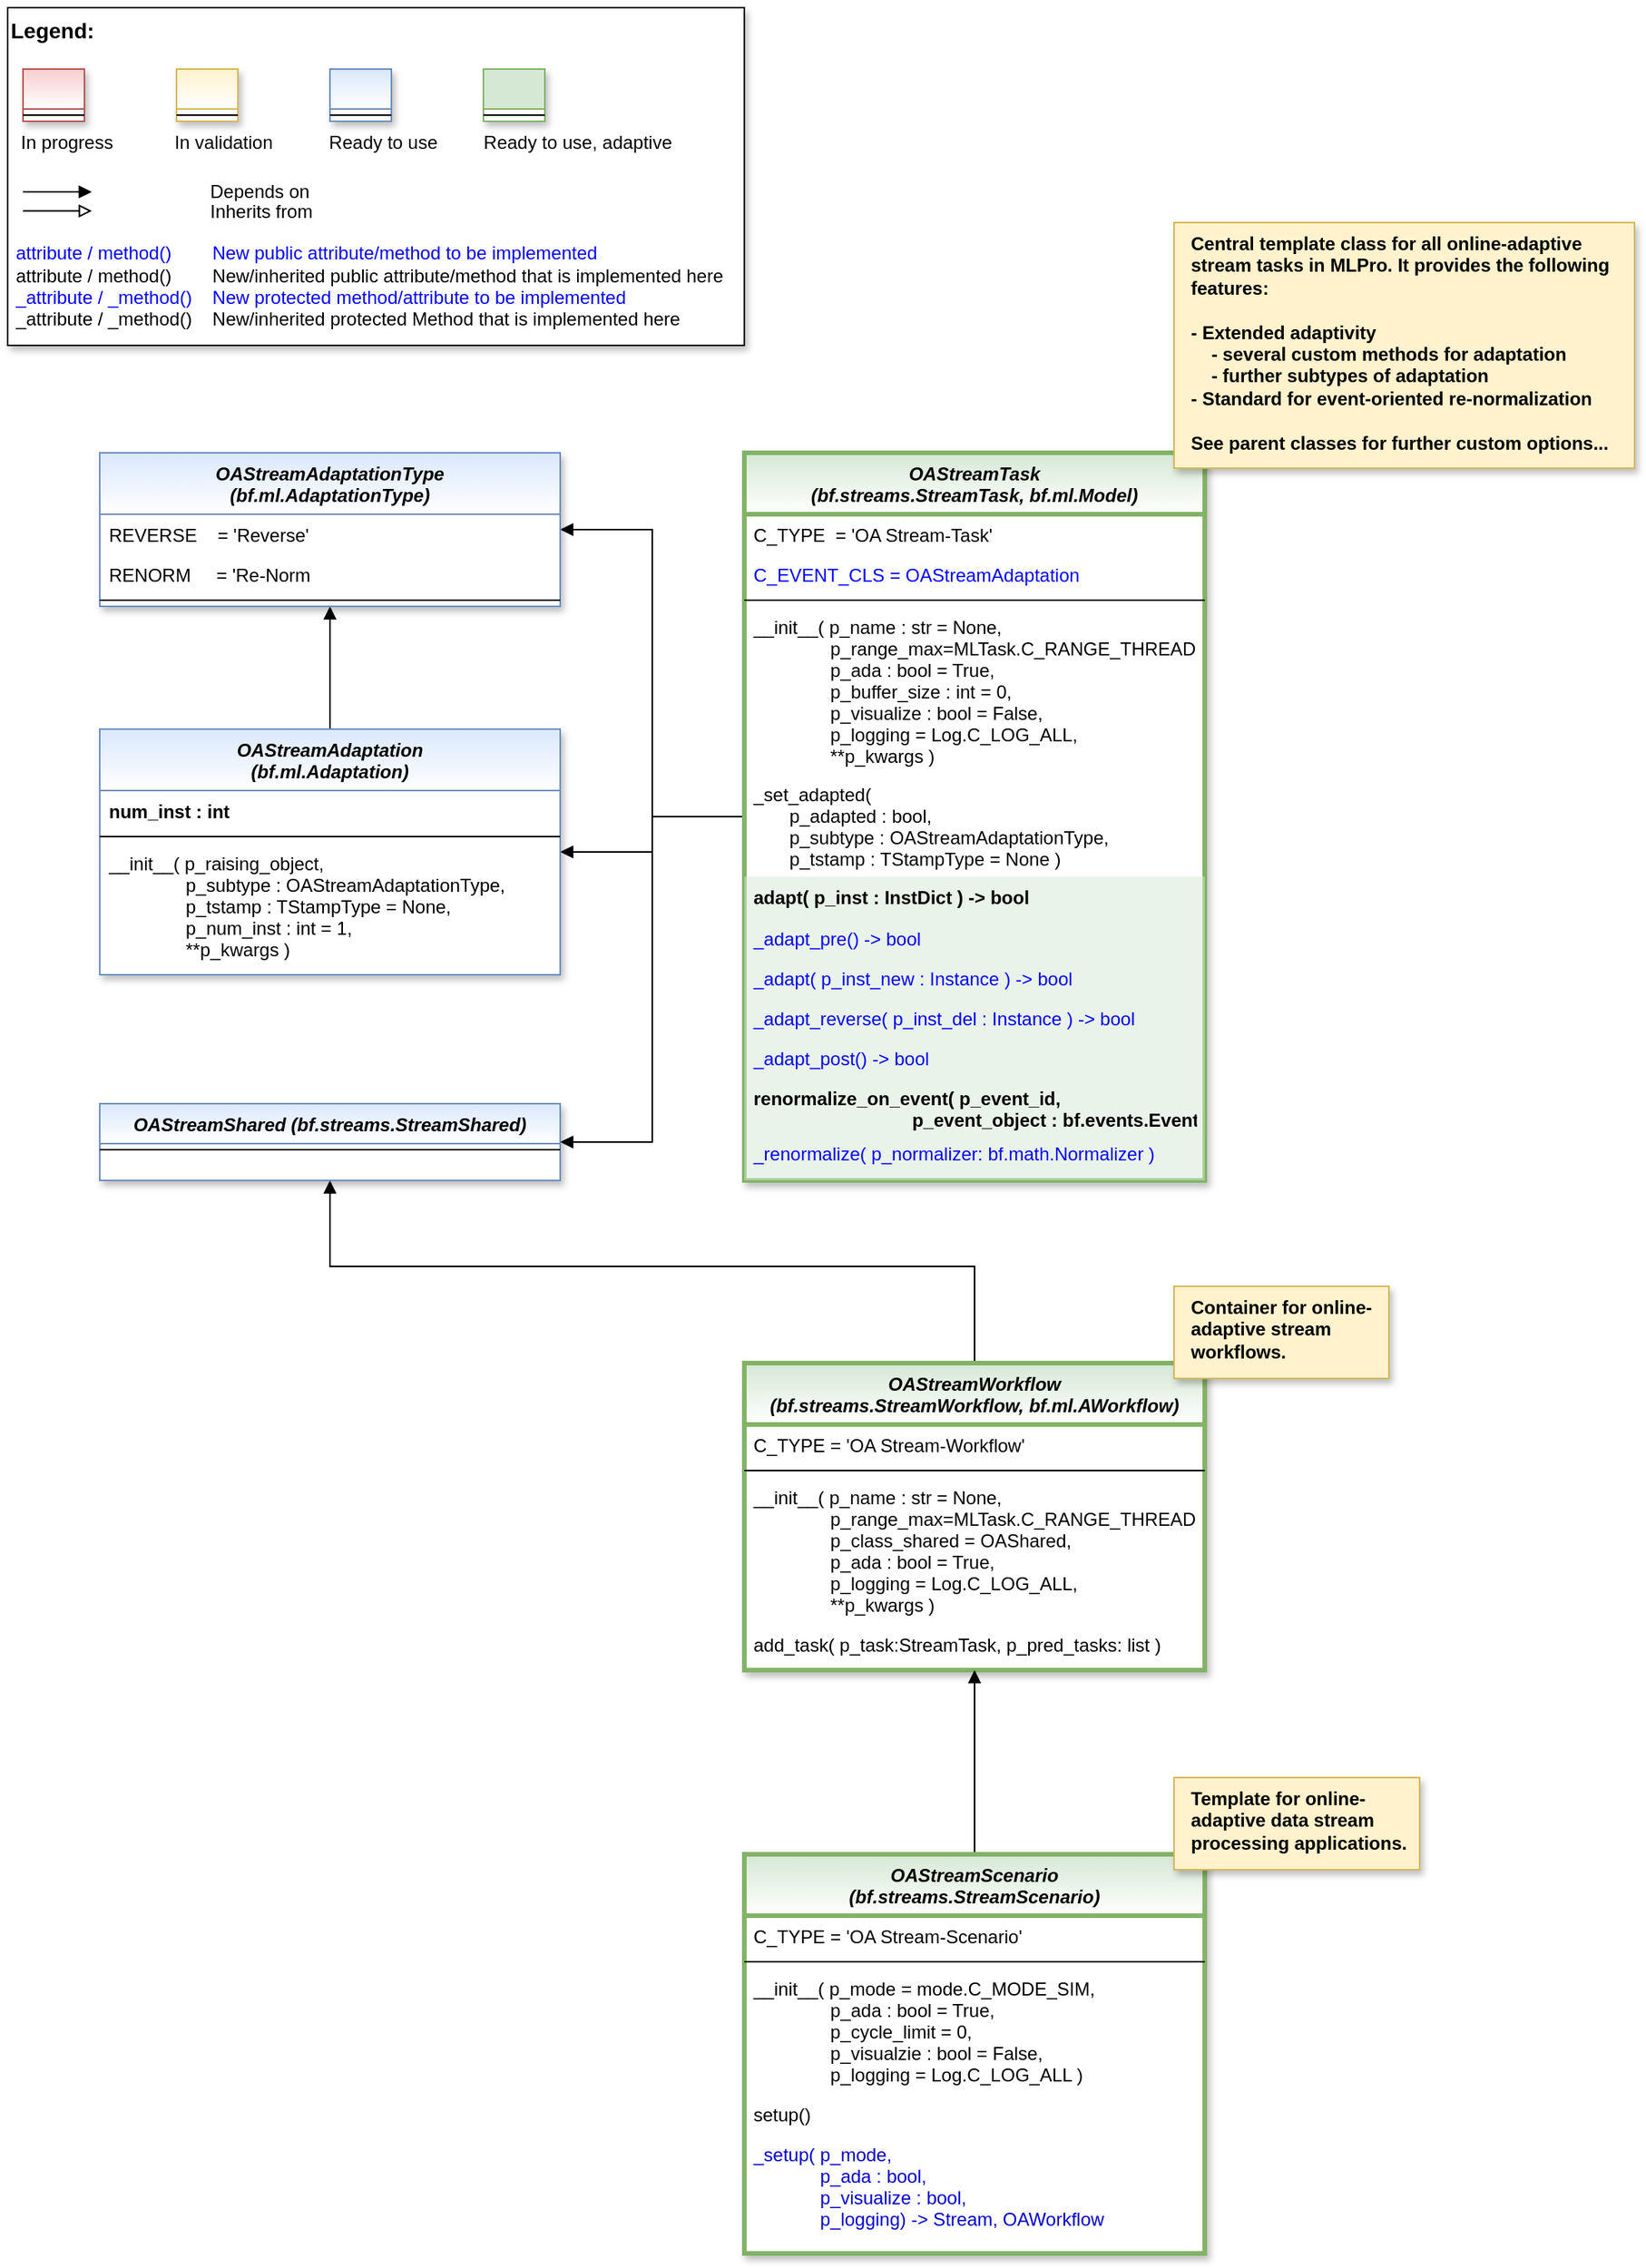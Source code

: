 <mxfile version="26.2.2">
  <diagram id="C5RBs43oDa-KdzZeNtuy" name="Page-1">
    <mxGraphModel dx="2878" dy="1242" grid="1" gridSize="10" guides="1" tooltips="1" connect="1" arrows="1" fold="1" page="1" pageScale="1" pageWidth="2336" pageHeight="1654" math="0" shadow="0">
      <root>
        <mxCell id="WIyWlLk6GJQsqaUBKTNV-0" />
        <mxCell id="WIyWlLk6GJQsqaUBKTNV-1" parent="WIyWlLk6GJQsqaUBKTNV-0" />
        <mxCell id="NC4ok9Ms9W8lQ4tfJlZF-20" style="edgeStyle=orthogonalEdgeStyle;rounded=0;orthogonalLoop=1;jettySize=auto;html=1;fontColor=#FF0000;endArrow=block;endFill=1;" parent="WIyWlLk6GJQsqaUBKTNV-1" source="ado_M-dr3WUVXcom1yO_-1" target="NC4ok9Ms9W8lQ4tfJlZF-16" edge="1">
          <mxGeometry relative="1" as="geometry" />
        </mxCell>
        <mxCell id="7C4s_j0biFTsK1RU1VLK-24" style="edgeStyle=orthogonalEdgeStyle;rounded=0;orthogonalLoop=1;jettySize=auto;html=1;endArrow=block;endFill=1;" parent="WIyWlLk6GJQsqaUBKTNV-1" source="ado_M-dr3WUVXcom1yO_-1" target="7C4s_j0biFTsK1RU1VLK-12" edge="1">
          <mxGeometry relative="1" as="geometry" />
        </mxCell>
        <mxCell id="soWWl2oo1D3cJulI5Lfz-7" style="edgeStyle=orthogonalEdgeStyle;rounded=0;orthogonalLoop=1;jettySize=auto;html=1;endArrow=block;endFill=1;" edge="1" parent="WIyWlLk6GJQsqaUBKTNV-1" source="ado_M-dr3WUVXcom1yO_-1" target="soWWl2oo1D3cJulI5Lfz-0">
          <mxGeometry relative="1" as="geometry" />
        </mxCell>
        <mxCell id="ado_M-dr3WUVXcom1yO_-1" value="OAStreamTask &#xa;(bf.streams.StreamTask, bf.ml.Model)" style="swimlane;fontStyle=3;align=center;verticalAlign=top;childLayout=stackLayout;horizontal=1;startSize=40;horizontalStack=0;resizeParent=1;resizeLast=0;collapsible=1;marginBottom=0;rounded=0;shadow=1;strokeWidth=3;fillColor=#d5e8d4;strokeColor=#82b366;swimlaneFillColor=#ffffff;gradientColor=#FFFFFF;" parent="WIyWlLk6GJQsqaUBKTNV-1" vertex="1">
          <mxGeometry x="520" y="330" width="300" height="474" as="geometry">
            <mxRectangle x="230" y="140" width="160" height="26" as="alternateBounds" />
          </mxGeometry>
        </mxCell>
        <mxCell id="fdyP1tWBDfPf_pqGQ-dC-29" value="C_TYPE  = &#39;OA Stream-Task&#39;" style="text;align=left;verticalAlign=top;spacingLeft=4;spacingRight=4;overflow=hidden;rotatable=0;points=[[0,0.5],[1,0.5]];portConstraint=eastwest;" parent="ado_M-dr3WUVXcom1yO_-1" vertex="1">
          <mxGeometry y="40" width="300" height="26" as="geometry" />
        </mxCell>
        <mxCell id="7C4s_j0biFTsK1RU1VLK-28" value="C_EVENT_CLS = OAStreamAdaptation" style="text;align=left;verticalAlign=top;spacingLeft=4;spacingRight=4;overflow=hidden;rotatable=0;points=[[0,0.5],[1,0.5]];portConstraint=eastwest;fontColor=#0000FF;" parent="ado_M-dr3WUVXcom1yO_-1" vertex="1">
          <mxGeometry y="66" width="300" height="26" as="geometry" />
        </mxCell>
        <mxCell id="ado_M-dr3WUVXcom1yO_-2" value="" style="line;html=1;strokeWidth=1;align=left;verticalAlign=middle;spacingTop=-1;spacingLeft=3;spacingRight=3;rotatable=0;labelPosition=right;points=[];portConstraint=eastwest;" parent="ado_M-dr3WUVXcom1yO_-1" vertex="1">
          <mxGeometry y="92" width="300" height="8" as="geometry" />
        </mxCell>
        <mxCell id="k9iU4n4au0y_1ybiQBL--0" value="__init__( p_name : str = None,&#xa;               p_range_max=MLTask.C_RANGE_THREAD,&#xa;               p_ada : bool = True,&#xa;               p_buffer_size : int = 0,&#xa;               p_visualize : bool = False,&#xa;               p_logging = Log.C_LOG_ALL,&#xa;               **p_kwargs )" style="text;align=left;verticalAlign=top;spacingLeft=4;spacingRight=4;overflow=hidden;rotatable=0;points=[[0,0.5],[1,0.5]];portConstraint=eastwest;fontColor=default;" parent="ado_M-dr3WUVXcom1yO_-1" vertex="1">
          <mxGeometry y="100" width="300" height="109" as="geometry" />
        </mxCell>
        <mxCell id="7C4s_j0biFTsK1RU1VLK-29" value="_set_adapted( &#xa;       p_adapted : bool,&#xa;       p_subtype : OAStreamAdaptationType,&#xa;       p_tstamp : TStampType = None )" style="text;align=left;verticalAlign=top;spacingLeft=4;spacingRight=4;overflow=hidden;rotatable=0;points=[[0,0.5],[1,0.5]];portConstraint=eastwest;" parent="ado_M-dr3WUVXcom1yO_-1" vertex="1">
          <mxGeometry y="209" width="300" height="67" as="geometry" />
        </mxCell>
        <mxCell id="wCdgofpyj-93uA1SjnSD-0" value="adapt( p_inst : InstDict ) -&gt; bool" style="text;align=left;verticalAlign=top;spacingLeft=4;spacingRight=4;overflow=hidden;rotatable=0;points=[[0,0.5],[1,0.5]];portConstraint=eastwest;fontStyle=1;fillColor=#d5e8d4;strokeColor=none;opacity=50;" parent="ado_M-dr3WUVXcom1yO_-1" vertex="1">
          <mxGeometry y="276" width="300" height="27" as="geometry" />
        </mxCell>
        <mxCell id="KPp8HPjBJbxHnM6AnjO8-0" value="_adapt_pre() -&gt; bool" style="text;align=left;verticalAlign=top;spacingLeft=4;spacingRight=4;overflow=hidden;rotatable=0;points=[[0,0.5],[1,0.5]];portConstraint=eastwest;fillColor=#d5e8d4;strokeColor=none;opacity=50;fontColor=#0000FF;" parent="ado_M-dr3WUVXcom1yO_-1" vertex="1">
          <mxGeometry y="303" width="300" height="26" as="geometry" />
        </mxCell>
        <mxCell id="eokjPidHcH5mGEEEGnXK-1" value="_adapt( p_inst_new : Instance ) -&gt; bool" style="text;align=left;verticalAlign=top;spacingLeft=4;spacingRight=4;overflow=hidden;rotatable=0;points=[[0,0.5],[1,0.5]];portConstraint=eastwest;fillColor=#d5e8d4;strokeColor=none;opacity=50;fontColor=#0000FF;" parent="ado_M-dr3WUVXcom1yO_-1" vertex="1">
          <mxGeometry y="329" width="300" height="26" as="geometry" />
        </mxCell>
        <mxCell id="eokjPidHcH5mGEEEGnXK-0" value="_adapt_reverse( p_inst_del : Instance ) -&gt; bool" style="text;align=left;verticalAlign=top;spacingLeft=4;spacingRight=4;overflow=hidden;rotatable=0;points=[[0,0.5],[1,0.5]];portConstraint=eastwest;fillColor=#d5e8d4;strokeColor=none;opacity=50;fontColor=#0000FF;" parent="ado_M-dr3WUVXcom1yO_-1" vertex="1">
          <mxGeometry y="355" width="300" height="26" as="geometry" />
        </mxCell>
        <mxCell id="KPp8HPjBJbxHnM6AnjO8-1" value="_adapt_post() -&gt; bool" style="text;align=left;verticalAlign=top;spacingLeft=4;spacingRight=4;overflow=hidden;rotatable=0;points=[[0,0.5],[1,0.5]];portConstraint=eastwest;fillColor=#d5e8d4;strokeColor=none;opacity=50;fontColor=#0000FF;" parent="ado_M-dr3WUVXcom1yO_-1" vertex="1">
          <mxGeometry y="381" width="300" height="26" as="geometry" />
        </mxCell>
        <mxCell id="Crr_h0JWDobTZQKCrxuK-2" value="renormalize_on_event( p_event_id, &#xa;                               p_event_object : bf.events.Event )" style="text;align=left;verticalAlign=top;spacingLeft=4;spacingRight=4;overflow=hidden;rotatable=0;points=[[0,0.5],[1,0.5]];portConstraint=eastwest;fontStyle=1;fillColor=#d5e8d4;strokeColor=none;opacity=50;" parent="ado_M-dr3WUVXcom1yO_-1" vertex="1">
          <mxGeometry y="407" width="300" height="36" as="geometry" />
        </mxCell>
        <mxCell id="4c-ZiIEt1ndZPByfsuOM-0" value="_renormalize( p_normalizer: bf.math.Normalizer )" style="text;align=left;verticalAlign=top;spacingLeft=4;spacingRight=4;overflow=hidden;rotatable=0;points=[[0,0.5],[1,0.5]];portConstraint=eastwest;fillColor=#d5e8d4;strokeColor=none;opacity=50;fontColor=#0000FF;" parent="ado_M-dr3WUVXcom1yO_-1" vertex="1">
          <mxGeometry y="443" width="300" height="31" as="geometry" />
        </mxCell>
        <mxCell id="NC4ok9Ms9W8lQ4tfJlZF-21" style="edgeStyle=orthogonalEdgeStyle;rounded=0;orthogonalLoop=1;jettySize=auto;html=1;fontColor=#FF0000;endArrow=block;endFill=1;exitX=0.5;exitY=0;exitDx=0;exitDy=0;entryX=0.5;entryY=1;entryDx=0;entryDy=0;" parent="WIyWlLk6GJQsqaUBKTNV-1" source="3OC-FlShTz39iofZlzZl-0" target="NC4ok9Ms9W8lQ4tfJlZF-16" edge="1">
          <mxGeometry relative="1" as="geometry">
            <Array as="points">
              <mxPoint x="670" y="860" />
              <mxPoint x="250" y="860" />
            </Array>
          </mxGeometry>
        </mxCell>
        <mxCell id="3OC-FlShTz39iofZlzZl-0" value="OAStreamWorkflow &#xa;(bf.streams.StreamWorkflow, bf.ml.AWorkflow)" style="swimlane;fontStyle=3;align=center;verticalAlign=top;childLayout=stackLayout;horizontal=1;startSize=40;horizontalStack=0;resizeParent=1;resizeLast=0;collapsible=1;marginBottom=0;rounded=0;shadow=1;strokeWidth=3;fillColor=#d5e8d4;strokeColor=#82b366;swimlaneFillColor=#ffffff;gradientColor=#FFFFFF;" parent="WIyWlLk6GJQsqaUBKTNV-1" vertex="1">
          <mxGeometry x="520" y="923" width="300" height="200" as="geometry">
            <mxRectangle x="230" y="140" width="160" height="26" as="alternateBounds" />
          </mxGeometry>
        </mxCell>
        <mxCell id="fdyP1tWBDfPf_pqGQ-dC-80" value="C_TYPE = &#39;OA Stream-Workflow&#39;" style="text;align=left;verticalAlign=top;spacingLeft=4;spacingRight=4;overflow=hidden;rotatable=0;points=[[0,0.5],[1,0.5]];portConstraint=eastwest;" parent="3OC-FlShTz39iofZlzZl-0" vertex="1">
          <mxGeometry y="40" width="300" height="26" as="geometry" />
        </mxCell>
        <mxCell id="3OC-FlShTz39iofZlzZl-1" value="" style="line;html=1;strokeWidth=1;align=left;verticalAlign=middle;spacingTop=-1;spacingLeft=3;spacingRight=3;rotatable=0;labelPosition=right;points=[];portConstraint=eastwest;" parent="3OC-FlShTz39iofZlzZl-0" vertex="1">
          <mxGeometry y="66" width="300" height="8" as="geometry" />
        </mxCell>
        <mxCell id="k9iU4n4au0y_1ybiQBL--2" value="__init__( p_name : str = None,&#xa;               p_range_max=MLTask.C_RANGE_THREAD,&#xa;               p_class_shared = OAShared,&#xa;               p_ada : bool = True,&#xa;               p_logging = Log.C_LOG_ALL,&#xa;               **p_kwargs )" style="text;align=left;verticalAlign=top;spacingLeft=4;spacingRight=4;overflow=hidden;rotatable=0;points=[[0,0.5],[1,0.5]];portConstraint=eastwest;fontColor=default;" parent="3OC-FlShTz39iofZlzZl-0" vertex="1">
          <mxGeometry y="74" width="300" height="96" as="geometry" />
        </mxCell>
        <mxCell id="RV1RuwSu5WSXBUyNZDB--0" value="add_task( p_task:StreamTask, p_pred_tasks: list )" style="text;align=left;verticalAlign=top;spacingLeft=4;spacingRight=4;overflow=hidden;rotatable=0;points=[[0,0.5],[1,0.5]];portConstraint=eastwest;fontColor=default;" parent="3OC-FlShTz39iofZlzZl-0" vertex="1">
          <mxGeometry y="170" width="300" height="26" as="geometry" />
        </mxCell>
        <mxCell id="fdyP1tWBDfPf_pqGQ-dC-82" style="edgeStyle=orthogonalEdgeStyle;rounded=0;orthogonalLoop=1;jettySize=auto;html=1;endArrow=block;endFill=1;fontColor=#0000FF;" parent="WIyWlLk6GJQsqaUBKTNV-1" source="fdyP1tWBDfPf_pqGQ-dC-23" target="3OC-FlShTz39iofZlzZl-0" edge="1">
          <mxGeometry relative="1" as="geometry">
            <mxPoint x="950" y="2163" as="targetPoint" />
          </mxGeometry>
        </mxCell>
        <mxCell id="fdyP1tWBDfPf_pqGQ-dC-23" value="OAStreamScenario &#xa;(bf.streams.StreamScenario)" style="swimlane;fontStyle=3;align=center;verticalAlign=top;childLayout=stackLayout;horizontal=1;startSize=40;horizontalStack=0;resizeParent=1;resizeLast=0;collapsible=1;marginBottom=0;rounded=0;shadow=1;strokeWidth=3;fillColor=#d5e8d4;strokeColor=#82b366;swimlaneFillColor=#ffffff;gradientColor=#FFFFFF;" parent="WIyWlLk6GJQsqaUBKTNV-1" vertex="1">
          <mxGeometry x="520" y="1243" width="300" height="260" as="geometry">
            <mxRectangle x="230" y="140" width="160" height="26" as="alternateBounds" />
          </mxGeometry>
        </mxCell>
        <mxCell id="NC4ok9Ms9W8lQ4tfJlZF-8" value="C_TYPE = &#39;OA Stream-Scenario&#39;" style="text;align=left;verticalAlign=top;spacingLeft=4;spacingRight=4;overflow=hidden;rotatable=0;points=[[0,0.5],[1,0.5]];portConstraint=eastwest;" parent="fdyP1tWBDfPf_pqGQ-dC-23" vertex="1">
          <mxGeometry y="40" width="300" height="26" as="geometry" />
        </mxCell>
        <mxCell id="fdyP1tWBDfPf_pqGQ-dC-24" value="" style="line;html=1;strokeWidth=1;align=left;verticalAlign=middle;spacingTop=-1;spacingLeft=3;spacingRight=3;rotatable=0;labelPosition=right;points=[];portConstraint=eastwest;" parent="fdyP1tWBDfPf_pqGQ-dC-23" vertex="1">
          <mxGeometry y="66" width="300" height="8" as="geometry" />
        </mxCell>
        <mxCell id="NC4ok9Ms9W8lQ4tfJlZF-11" value="__init__( p_mode = mode.C_MODE_SIM,&#xa;               p_ada : bool = True,&#xa;               p_cycle_limit = 0,&#xa;               p_visualzie : bool = False,&#xa;               p_logging = Log.C_LOG_ALL )" style="text;align=left;verticalAlign=top;spacingLeft=4;spacingRight=4;overflow=hidden;rotatable=0;points=[[0,0.5],[1,0.5]];portConstraint=eastwest;fontColor=default;" parent="fdyP1tWBDfPf_pqGQ-dC-23" vertex="1">
          <mxGeometry y="74" width="300" height="82" as="geometry" />
        </mxCell>
        <mxCell id="TVLcGBcoPvukyEr0Og20-1" value="setup()" style="text;align=left;verticalAlign=top;spacingLeft=4;spacingRight=4;overflow=hidden;rotatable=0;points=[[0,0.5],[1,0.5]];portConstraint=eastwest;fontColor=default;" parent="fdyP1tWBDfPf_pqGQ-dC-23" vertex="1">
          <mxGeometry y="156" width="300" height="26" as="geometry" />
        </mxCell>
        <mxCell id="NC4ok9Ms9W8lQ4tfJlZF-9" value="_setup( p_mode, &#xa;             p_ada : bool, &#xa;             p_visualize : bool,&#xa;             p_logging) -&gt; Stream, OAWorkflow" style="text;align=left;verticalAlign=top;spacingLeft=4;spacingRight=4;overflow=hidden;rotatable=0;points=[[0,0.5],[1,0.5]];portConstraint=eastwest;fontColor=#0000CC;" parent="fdyP1tWBDfPf_pqGQ-dC-23" vertex="1">
          <mxGeometry y="182" width="300" height="66" as="geometry" />
        </mxCell>
        <mxCell id="NC4ok9Ms9W8lQ4tfJlZF-16" value="OAStreamShared (bf.streams.StreamShared)" style="swimlane;fontStyle=3;align=center;verticalAlign=top;childLayout=stackLayout;horizontal=1;startSize=26;horizontalStack=0;resizeParent=1;resizeLast=0;collapsible=1;marginBottom=0;rounded=0;shadow=1;strokeWidth=1;fillColor=#dae8fc;strokeColor=#6c8ebf;swimlaneFillColor=#ffffff;gradientColor=#FFFFFF;" parent="WIyWlLk6GJQsqaUBKTNV-1" vertex="1">
          <mxGeometry x="100" y="754" width="300" height="50" as="geometry">
            <mxRectangle x="230" y="140" width="160" height="26" as="alternateBounds" />
          </mxGeometry>
        </mxCell>
        <mxCell id="NC4ok9Ms9W8lQ4tfJlZF-19" value="" style="line;html=1;strokeWidth=1;align=left;verticalAlign=middle;spacingTop=-1;spacingLeft=3;spacingRight=3;rotatable=0;labelPosition=right;points=[];portConstraint=eastwest;" parent="NC4ok9Ms9W8lQ4tfJlZF-16" vertex="1">
          <mxGeometry y="26" width="300" height="8" as="geometry" />
        </mxCell>
        <mxCell id="7C4s_j0biFTsK1RU1VLK-0" value="" style="group" parent="WIyWlLk6GJQsqaUBKTNV-1" vertex="1" connectable="0">
          <mxGeometry x="40" y="40" width="480" height="220" as="geometry" />
        </mxCell>
        <mxCell id="7C4s_j0biFTsK1RU1VLK-1" value="&lt;font color=&quot;#000000&quot; size=&quot;1&quot;&gt;&lt;b style=&quot;font-size: 14px&quot;&gt;Legend:&lt;br&gt;&lt;/b&gt;&lt;/font&gt;&lt;br&gt;&lt;br&gt;&lt;br&gt;&lt;font color=&quot;#0000ff&quot; style=&quot;font-size: 6px;&quot;&gt;&lt;br&gt;&lt;/font&gt;&lt;span style=&quot;color: rgb(0 , 0 , 0)&quot;&gt;&lt;font style=&quot;font-size: 4px&quot;&gt;&amp;nbsp; &amp;nbsp;&lt;/font&gt;&amp;nbsp;In progress&amp;nbsp; &amp;nbsp; &amp;nbsp; &amp;nbsp; &amp;nbsp; &amp;nbsp; In validation&amp;nbsp; &amp;nbsp; &amp;nbsp; &amp;nbsp; &amp;nbsp; &amp;nbsp;Ready to use&amp;nbsp; &amp;nbsp; &amp;nbsp; &amp;nbsp; &amp;nbsp;Ready to use,&amp;nbsp;&lt;/span&gt;&lt;span style=&quot;background-color: transparent; color: rgb(0, 0, 0);&quot;&gt;adaptive&lt;/span&gt;&lt;font style=&quot;background-color: transparent;&quot; color=&quot;#000000&quot;&gt;&amp;nbsp;&lt;/font&gt;&lt;div&gt;&lt;font color=&quot;#0000ff&quot;&gt;&lt;br&gt;&lt;br&gt;&lt;br&gt;&lt;br&gt;&amp;nbsp;attribute / method()&amp;nbsp; &amp;nbsp; &amp;nbsp; &amp;nbsp; New public attribute/method to be implemented&lt;/font&gt;&lt;br&gt;&lt;font color=&quot;#000000&quot;&gt;&amp;nbsp;&lt;/font&gt;&lt;font color=&quot;#000000&quot;&gt;attribute / method()&lt;span&gt;&#x9;&lt;/span&gt;&amp;nbsp; &amp;nbsp; &amp;nbsp; &amp;nbsp;New/inherited public attribute/method that is implemented here&lt;br&gt;&lt;/font&gt;&lt;font color=&quot;#0000ff&quot;&gt;&amp;nbsp;_attribute /&amp;nbsp;&lt;/font&gt;&lt;font color=&quot;#0000ff&quot;&gt;_method()&amp;nbsp; &amp;nbsp; New protected method/attribute to be implemented&lt;/font&gt;&lt;br&gt;&lt;font color=&quot;#000000&quot;&gt;&amp;nbsp;_attribute / _method()&amp;nbsp; &amp;nbsp; New/inherited protected Method that is implemented here&lt;br&gt;&lt;/font&gt;&lt;font color=&quot;#000000&quot;&gt;&lt;br&gt;&lt;br&gt;&lt;br&gt;&lt;br&gt;&lt;br&gt;&lt;/font&gt;&lt;/div&gt;" style="text;html=1;align=left;verticalAlign=top;whiteSpace=wrap;rounded=0;fontColor=#006600;strokeColor=#000000;shadow=1;fillColor=#ffffff;" parent="7C4s_j0biFTsK1RU1VLK-0" vertex="1">
          <mxGeometry width="480" height="220" as="geometry" />
        </mxCell>
        <mxCell id="7C4s_j0biFTsK1RU1VLK-2" value="Depends on" style="endArrow=block;html=1;labelPosition=right;verticalLabelPosition=middle;align=left;verticalAlign=middle;endFill=1;fontSize=12;" parent="7C4s_j0biFTsK1RU1VLK-0" edge="1">
          <mxGeometry x="-1590" y="-2180" width="50" height="50" as="geometry">
            <mxPoint x="10.0" y="120.003" as="sourcePoint" />
            <mxPoint x="54.848" y="120.003" as="targetPoint" />
            <mxPoint x="98" as="offset" />
            <Array as="points">
              <mxPoint x="30" y="120" />
            </Array>
          </mxGeometry>
        </mxCell>
        <mxCell id="7C4s_j0biFTsK1RU1VLK-3" value="Inherits from" style="endArrow=block;html=1;labelPosition=right;verticalLabelPosition=middle;align=left;verticalAlign=middle;endFill=0;fontSize=12;" parent="7C4s_j0biFTsK1RU1VLK-0" edge="1">
          <mxGeometry x="-1590" y="-2180" width="50" height="50" as="geometry">
            <mxPoint x="10.0" y="132.385" as="sourcePoint" />
            <mxPoint x="54.848" y="132.385" as="targetPoint" />
            <mxPoint x="98" y="1" as="offset" />
          </mxGeometry>
        </mxCell>
        <mxCell id="7C4s_j0biFTsK1RU1VLK-4" value="" style="swimlane;fontStyle=3;align=center;verticalAlign=top;childLayout=stackLayout;horizontal=1;startSize=26;horizontalStack=0;resizeParent=1;resizeLast=0;collapsible=1;marginBottom=0;rounded=0;shadow=1;strokeWidth=1;fillColor=#f8cecc;strokeColor=#b85450;gradientColor=#ffffff;swimlaneFillColor=#ffffff;" parent="7C4s_j0biFTsK1RU1VLK-0" vertex="1">
          <mxGeometry x="10" y="40" width="40" height="34" as="geometry">
            <mxRectangle x="230" y="140" width="160" height="26" as="alternateBounds" />
          </mxGeometry>
        </mxCell>
        <mxCell id="7C4s_j0biFTsK1RU1VLK-5" value="" style="line;html=1;strokeWidth=1;align=left;verticalAlign=middle;spacingTop=-1;spacingLeft=3;spacingRight=3;rotatable=0;labelPosition=right;points=[];portConstraint=eastwest;" parent="7C4s_j0biFTsK1RU1VLK-4" vertex="1">
          <mxGeometry y="26" width="40" height="8" as="geometry" />
        </mxCell>
        <mxCell id="7C4s_j0biFTsK1RU1VLK-6" value="" style="swimlane;fontStyle=3;align=center;verticalAlign=top;childLayout=stackLayout;horizontal=1;startSize=26;horizontalStack=0;resizeParent=1;resizeLast=0;collapsible=1;marginBottom=0;rounded=0;shadow=1;strokeWidth=1;fillColor=#fff2cc;strokeColor=#d6b656;gradientColor=#ffffff;swimlaneFillColor=#ffffff;" parent="7C4s_j0biFTsK1RU1VLK-0" vertex="1">
          <mxGeometry x="110" y="40" width="40" height="34" as="geometry">
            <mxRectangle x="230" y="140" width="160" height="26" as="alternateBounds" />
          </mxGeometry>
        </mxCell>
        <mxCell id="7C4s_j0biFTsK1RU1VLK-7" value="" style="line;html=1;strokeWidth=1;align=left;verticalAlign=middle;spacingTop=-1;spacingLeft=3;spacingRight=3;rotatable=0;labelPosition=right;points=[];portConstraint=eastwest;" parent="7C4s_j0biFTsK1RU1VLK-6" vertex="1">
          <mxGeometry y="26" width="40" height="8" as="geometry" />
        </mxCell>
        <mxCell id="7C4s_j0biFTsK1RU1VLK-8" value="" style="swimlane;fontStyle=3;align=center;verticalAlign=top;childLayout=stackLayout;horizontal=1;startSize=26;horizontalStack=0;resizeParent=1;resizeLast=0;collapsible=1;marginBottom=0;rounded=0;shadow=1;strokeWidth=1;fillColor=#dae8fc;strokeColor=#6c8ebf;gradientColor=#ffffff;swimlaneFillColor=#ffffff;" parent="7C4s_j0biFTsK1RU1VLK-0" vertex="1">
          <mxGeometry x="210" y="40" width="40" height="34" as="geometry">
            <mxRectangle x="230" y="140" width="160" height="26" as="alternateBounds" />
          </mxGeometry>
        </mxCell>
        <mxCell id="7C4s_j0biFTsK1RU1VLK-9" value="" style="line;html=1;strokeWidth=1;align=left;verticalAlign=middle;spacingTop=-1;spacingLeft=3;spacingRight=3;rotatable=0;labelPosition=right;points=[];portConstraint=eastwest;" parent="7C4s_j0biFTsK1RU1VLK-8" vertex="1">
          <mxGeometry y="26" width="40" height="8" as="geometry" />
        </mxCell>
        <mxCell id="7C4s_j0biFTsK1RU1VLK-10" value="" style="swimlane;fontStyle=3;align=center;verticalAlign=top;childLayout=stackLayout;horizontal=1;startSize=26;horizontalStack=0;resizeParent=1;resizeLast=0;collapsible=1;marginBottom=0;rounded=0;shadow=1;strokeWidth=1;fillColor=#d5e8d4;strokeColor=#82b366;swimlaneFillColor=#ffffff;" parent="7C4s_j0biFTsK1RU1VLK-0" vertex="1">
          <mxGeometry x="310" y="40" width="40" height="34" as="geometry">
            <mxRectangle x="230" y="140" width="160" height="26" as="alternateBounds" />
          </mxGeometry>
        </mxCell>
        <mxCell id="7C4s_j0biFTsK1RU1VLK-11" value="" style="line;html=1;strokeWidth=1;align=left;verticalAlign=middle;spacingTop=-1;spacingLeft=3;spacingRight=3;rotatable=0;labelPosition=right;points=[];portConstraint=eastwest;" parent="7C4s_j0biFTsK1RU1VLK-10" vertex="1">
          <mxGeometry y="26" width="40" height="8" as="geometry" />
        </mxCell>
        <mxCell id="soWWl2oo1D3cJulI5Lfz-6" style="edgeStyle=orthogonalEdgeStyle;rounded=0;orthogonalLoop=1;jettySize=auto;html=1;endArrow=block;endFill=1;" edge="1" parent="WIyWlLk6GJQsqaUBKTNV-1" source="7C4s_j0biFTsK1RU1VLK-12" target="soWWl2oo1D3cJulI5Lfz-0">
          <mxGeometry relative="1" as="geometry" />
        </mxCell>
        <mxCell id="7C4s_j0biFTsK1RU1VLK-12" value="OAStreamAdaptation&#xa;(bf.ml.Adaptation)" style="swimlane;fontStyle=3;align=center;verticalAlign=top;childLayout=stackLayout;horizontal=1;startSize=40;horizontalStack=0;resizeParent=1;resizeLast=0;collapsible=1;marginBottom=0;rounded=0;shadow=1;strokeWidth=1;fillColor=#dae8fc;strokeColor=#6c8ebf;swimlaneFillColor=#ffffff;gradientColor=#FFFFFF;" parent="WIyWlLk6GJQsqaUBKTNV-1" vertex="1">
          <mxGeometry x="100" y="510" width="300" height="160" as="geometry">
            <mxRectangle x="230" y="140" width="160" height="26" as="alternateBounds" />
          </mxGeometry>
        </mxCell>
        <mxCell id="3whSnnqgmhnJdRxh8qfQ-0" value="num_inst : int" style="text;align=left;verticalAlign=top;spacingLeft=4;spacingRight=4;overflow=hidden;rotatable=0;points=[[0,0.5],[1,0.5]];portConstraint=eastwest;fontStyle=1" parent="7C4s_j0biFTsK1RU1VLK-12" vertex="1">
          <mxGeometry y="40" width="300" height="26" as="geometry" />
        </mxCell>
        <mxCell id="7C4s_j0biFTsK1RU1VLK-14" value="" style="line;html=1;strokeWidth=1;align=left;verticalAlign=middle;spacingTop=-1;spacingLeft=3;spacingRight=3;rotatable=0;labelPosition=right;points=[];portConstraint=eastwest;" parent="7C4s_j0biFTsK1RU1VLK-12" vertex="1">
          <mxGeometry y="66" width="300" height="8" as="geometry" />
        </mxCell>
        <mxCell id="3whSnnqgmhnJdRxh8qfQ-2" value="__init__( p_raising_object,&#xa;               p_subtype : OAStreamAdaptationType,&#xa;               p_tstamp : TStampType = None,&#xa;               p_num_inst : int = 1,&#xa;               **p_kwargs )" style="text;align=left;verticalAlign=top;spacingLeft=4;spacingRight=4;overflow=hidden;rotatable=0;points=[[0,0.5],[1,0.5]];portConstraint=eastwest;" parent="7C4s_j0biFTsK1RU1VLK-12" vertex="1">
          <mxGeometry y="74" width="300" height="84" as="geometry" />
        </mxCell>
        <mxCell id="7C4s_j0biFTsK1RU1VLK-25" value="Central template class for all online-adaptive stream tasks in MLPro. It provides the following features:&lt;br&gt;&lt;br&gt;- Extended adaptivity&lt;div&gt;&amp;nbsp; &amp;nbsp; - several custom methods for adaptation&lt;/div&gt;&lt;div&gt;&amp;nbsp; &amp;nbsp; - further subtypes of adaptation&lt;br&gt;- Standard for event-oriented re-normalization&lt;br&gt;&lt;br&gt;See parent classes for further custom options...&lt;/div&gt;" style="rounded=0;whiteSpace=wrap;html=1;fillColor=#fff2cc;strokeColor=#d6b656;shadow=1;fontStyle=1;align=left;verticalAlign=top;spacingLeft=9;spacingRight=3;" parent="WIyWlLk6GJQsqaUBKTNV-1" vertex="1">
          <mxGeometry x="800" y="180" width="300" height="160" as="geometry" />
        </mxCell>
        <mxCell id="7C4s_j0biFTsK1RU1VLK-26" value="Container for online-adaptive stream workflows." style="rounded=0;whiteSpace=wrap;html=1;fillColor=#fff2cc;strokeColor=#d6b656;shadow=1;fontStyle=1;align=left;verticalAlign=top;spacingLeft=9;spacingRight=3;" parent="WIyWlLk6GJQsqaUBKTNV-1" vertex="1">
          <mxGeometry x="800" y="873" width="140" height="60" as="geometry" />
        </mxCell>
        <mxCell id="7C4s_j0biFTsK1RU1VLK-27" value="Template for online-adaptive data stream processing applications." style="rounded=0;whiteSpace=wrap;html=1;fillColor=#fff2cc;strokeColor=#d6b656;shadow=1;fontStyle=1;align=left;verticalAlign=top;spacingLeft=9;spacingRight=3;" parent="WIyWlLk6GJQsqaUBKTNV-1" vertex="1">
          <mxGeometry x="800" y="1193" width="160" height="60" as="geometry" />
        </mxCell>
        <mxCell id="soWWl2oo1D3cJulI5Lfz-0" value="OAStreamAdaptationType&#xa;(bf.ml.AdaptationType)" style="swimlane;fontStyle=3;align=center;verticalAlign=top;childLayout=stackLayout;horizontal=1;startSize=40;horizontalStack=0;resizeParent=1;resizeLast=0;collapsible=1;marginBottom=0;rounded=0;shadow=1;strokeWidth=1;fillColor=#dae8fc;strokeColor=#6c8ebf;swimlaneFillColor=#ffffff;gradientColor=#FFFFFF;" vertex="1" parent="WIyWlLk6GJQsqaUBKTNV-1">
          <mxGeometry x="100" y="330" width="300" height="100" as="geometry">
            <mxRectangle x="230" y="140" width="160" height="26" as="alternateBounds" />
          </mxGeometry>
        </mxCell>
        <mxCell id="soWWl2oo1D3cJulI5Lfz-1" value="REVERSE    = &#39;Reverse&#39;" style="text;align=left;verticalAlign=top;spacingLeft=4;spacingRight=4;overflow=hidden;rotatable=0;points=[[0,0.5],[1,0.5]];portConstraint=eastwest;" vertex="1" parent="soWWl2oo1D3cJulI5Lfz-0">
          <mxGeometry y="40" width="300" height="26" as="geometry" />
        </mxCell>
        <mxCell id="soWWl2oo1D3cJulI5Lfz-2" value="RENORM     = &#39;Re-Norm" style="text;align=left;verticalAlign=top;spacingLeft=4;spacingRight=4;overflow=hidden;rotatable=0;points=[[0,0.5],[1,0.5]];portConstraint=eastwest;" vertex="1" parent="soWWl2oo1D3cJulI5Lfz-0">
          <mxGeometry y="66" width="300" height="26" as="geometry" />
        </mxCell>
        <mxCell id="soWWl2oo1D3cJulI5Lfz-4" value="" style="line;html=1;strokeWidth=1;align=left;verticalAlign=middle;spacingTop=-1;spacingLeft=3;spacingRight=3;rotatable=0;labelPosition=right;points=[];portConstraint=eastwest;" vertex="1" parent="soWWl2oo1D3cJulI5Lfz-0">
          <mxGeometry y="92" width="300" height="8" as="geometry" />
        </mxCell>
      </root>
    </mxGraphModel>
  </diagram>
</mxfile>
